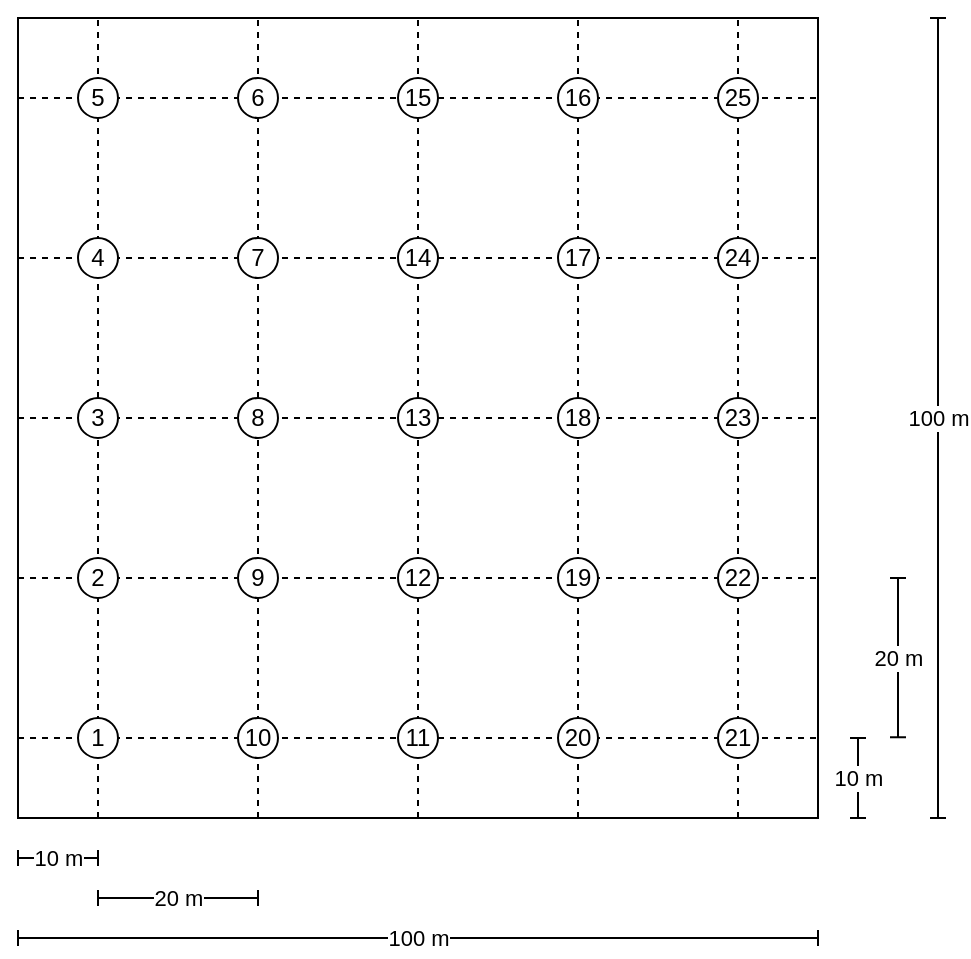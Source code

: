 <mxfile version="18.1.3" type="device"><diagram id="T_1aBwshoirYbNNYSe00" name="Page-1"><mxGraphModel dx="1106" dy="980" grid="1" gridSize="10" guides="1" tooltips="1" connect="1" arrows="1" fold="1" page="1" pageScale="1" pageWidth="827" pageHeight="1169" math="0" shadow="0"><root><mxCell id="0"/><mxCell id="1" parent="0"/><mxCell id="GnKshAR6Cyy1UtZE-zGQ-1" value="" style="whiteSpace=wrap;html=1;aspect=fixed;" vertex="1" parent="1"><mxGeometry x="120" y="320" width="400" height="400" as="geometry"/></mxCell><mxCell id="GnKshAR6Cyy1UtZE-zGQ-4" value="" style="endArrow=none;dashed=1;html=1;rounded=0;" edge="1" parent="1"><mxGeometry width="50" height="50" relative="1" as="geometry"><mxPoint x="160" y="720" as="sourcePoint"/><mxPoint x="160" y="320" as="targetPoint"/></mxGeometry></mxCell><mxCell id="GnKshAR6Cyy1UtZE-zGQ-5" value="" style="endArrow=none;dashed=1;html=1;rounded=0;" edge="1" parent="1"><mxGeometry width="50" height="50" relative="1" as="geometry"><mxPoint x="240" y="720" as="sourcePoint"/><mxPoint x="240" y="320" as="targetPoint"/></mxGeometry></mxCell><mxCell id="GnKshAR6Cyy1UtZE-zGQ-6" value="" style="endArrow=none;dashed=1;html=1;rounded=0;" edge="1" parent="1"><mxGeometry width="50" height="50" relative="1" as="geometry"><mxPoint x="320" y="720" as="sourcePoint"/><mxPoint x="320" y="320" as="targetPoint"/></mxGeometry></mxCell><mxCell id="GnKshAR6Cyy1UtZE-zGQ-7" value="" style="endArrow=none;dashed=1;html=1;rounded=0;" edge="1" parent="1"><mxGeometry width="50" height="50" relative="1" as="geometry"><mxPoint x="400" y="720" as="sourcePoint"/><mxPoint x="400" y="320" as="targetPoint"/></mxGeometry></mxCell><mxCell id="GnKshAR6Cyy1UtZE-zGQ-8" value="" style="endArrow=none;dashed=1;html=1;rounded=0;" edge="1" parent="1"><mxGeometry width="50" height="50" relative="1" as="geometry"><mxPoint x="120" y="600" as="sourcePoint"/><mxPoint x="520" y="600" as="targetPoint"/></mxGeometry></mxCell><mxCell id="GnKshAR6Cyy1UtZE-zGQ-9" value="" style="endArrow=none;dashed=1;html=1;rounded=0;" edge="1" parent="1"><mxGeometry width="50" height="50" relative="1" as="geometry"><mxPoint x="120" y="520" as="sourcePoint"/><mxPoint x="520" y="520" as="targetPoint"/></mxGeometry></mxCell><mxCell id="GnKshAR6Cyy1UtZE-zGQ-10" value="" style="endArrow=none;dashed=1;html=1;rounded=0;" edge="1" parent="1"><mxGeometry width="50" height="50" relative="1" as="geometry"><mxPoint x="120" y="440" as="sourcePoint"/><mxPoint x="520" y="440" as="targetPoint"/></mxGeometry></mxCell><mxCell id="GnKshAR6Cyy1UtZE-zGQ-11" value="" style="endArrow=none;dashed=1;html=1;rounded=0;" edge="1" parent="1"><mxGeometry width="50" height="50" relative="1" as="geometry"><mxPoint x="120" y="360" as="sourcePoint"/><mxPoint x="520" y="360" as="targetPoint"/></mxGeometry></mxCell><mxCell id="GnKshAR6Cyy1UtZE-zGQ-12" value="" style="endArrow=none;dashed=1;html=1;rounded=0;" edge="1" parent="1"><mxGeometry width="50" height="50" relative="1" as="geometry"><mxPoint x="120" y="680" as="sourcePoint"/><mxPoint x="520" y="680" as="targetPoint"/></mxGeometry></mxCell><mxCell id="GnKshAR6Cyy1UtZE-zGQ-13" value="" style="endArrow=none;dashed=1;html=1;rounded=0;" edge="1" parent="1"><mxGeometry width="50" height="50" relative="1" as="geometry"><mxPoint x="480" y="720" as="sourcePoint"/><mxPoint x="480" y="320" as="targetPoint"/></mxGeometry></mxCell><mxCell id="GnKshAR6Cyy1UtZE-zGQ-14" value="1" style="ellipse;whiteSpace=wrap;html=1;aspect=fixed;" vertex="1" parent="1"><mxGeometry x="150" y="670" width="20" height="20" as="geometry"/></mxCell><mxCell id="GnKshAR6Cyy1UtZE-zGQ-15" value="2" style="ellipse;whiteSpace=wrap;html=1;aspect=fixed;" vertex="1" parent="1"><mxGeometry x="150" y="590" width="20" height="20" as="geometry"/></mxCell><mxCell id="GnKshAR6Cyy1UtZE-zGQ-16" value="3" style="ellipse;whiteSpace=wrap;html=1;aspect=fixed;" vertex="1" parent="1"><mxGeometry x="150" y="510" width="20" height="20" as="geometry"/></mxCell><mxCell id="GnKshAR6Cyy1UtZE-zGQ-17" value="4" style="ellipse;whiteSpace=wrap;html=1;aspect=fixed;" vertex="1" parent="1"><mxGeometry x="150" y="430" width="20" height="20" as="geometry"/></mxCell><mxCell id="GnKshAR6Cyy1UtZE-zGQ-18" value="5" style="ellipse;whiteSpace=wrap;html=1;aspect=fixed;" vertex="1" parent="1"><mxGeometry x="150" y="350" width="20" height="20" as="geometry"/></mxCell><mxCell id="GnKshAR6Cyy1UtZE-zGQ-19" value="10" style="ellipse;whiteSpace=wrap;html=1;aspect=fixed;" vertex="1" parent="1"><mxGeometry x="230" y="670" width="20" height="20" as="geometry"/></mxCell><mxCell id="GnKshAR6Cyy1UtZE-zGQ-20" value="9" style="ellipse;whiteSpace=wrap;html=1;aspect=fixed;" vertex="1" parent="1"><mxGeometry x="230" y="590" width="20" height="20" as="geometry"/></mxCell><mxCell id="GnKshAR6Cyy1UtZE-zGQ-21" value="8" style="ellipse;whiteSpace=wrap;html=1;aspect=fixed;" vertex="1" parent="1"><mxGeometry x="230" y="510" width="20" height="20" as="geometry"/></mxCell><mxCell id="GnKshAR6Cyy1UtZE-zGQ-22" value="7" style="ellipse;whiteSpace=wrap;html=1;aspect=fixed;" vertex="1" parent="1"><mxGeometry x="230" y="430" width="20" height="20" as="geometry"/></mxCell><mxCell id="GnKshAR6Cyy1UtZE-zGQ-23" value="6" style="ellipse;whiteSpace=wrap;html=1;aspect=fixed;" vertex="1" parent="1"><mxGeometry x="230" y="350" width="20" height="20" as="geometry"/></mxCell><mxCell id="GnKshAR6Cyy1UtZE-zGQ-24" value="11" style="ellipse;whiteSpace=wrap;html=1;aspect=fixed;" vertex="1" parent="1"><mxGeometry x="310" y="670" width="20" height="20" as="geometry"/></mxCell><mxCell id="GnKshAR6Cyy1UtZE-zGQ-25" value="12" style="ellipse;whiteSpace=wrap;html=1;aspect=fixed;" vertex="1" parent="1"><mxGeometry x="310" y="590" width="20" height="20" as="geometry"/></mxCell><mxCell id="GnKshAR6Cyy1UtZE-zGQ-26" value="13" style="ellipse;whiteSpace=wrap;html=1;aspect=fixed;" vertex="1" parent="1"><mxGeometry x="310" y="510" width="20" height="20" as="geometry"/></mxCell><mxCell id="GnKshAR6Cyy1UtZE-zGQ-27" value="14" style="ellipse;whiteSpace=wrap;html=1;aspect=fixed;" vertex="1" parent="1"><mxGeometry x="310" y="430" width="20" height="20" as="geometry"/></mxCell><mxCell id="GnKshAR6Cyy1UtZE-zGQ-28" value="15" style="ellipse;whiteSpace=wrap;html=1;aspect=fixed;" vertex="1" parent="1"><mxGeometry x="310" y="350" width="20" height="20" as="geometry"/></mxCell><mxCell id="GnKshAR6Cyy1UtZE-zGQ-29" value="20" style="ellipse;whiteSpace=wrap;html=1;aspect=fixed;" vertex="1" parent="1"><mxGeometry x="390" y="670" width="20" height="20" as="geometry"/></mxCell><mxCell id="GnKshAR6Cyy1UtZE-zGQ-30" value="19" style="ellipse;whiteSpace=wrap;html=1;aspect=fixed;" vertex="1" parent="1"><mxGeometry x="390" y="590" width="20" height="20" as="geometry"/></mxCell><mxCell id="GnKshAR6Cyy1UtZE-zGQ-31" value="18" style="ellipse;whiteSpace=wrap;html=1;aspect=fixed;" vertex="1" parent="1"><mxGeometry x="390" y="510" width="20" height="20" as="geometry"/></mxCell><mxCell id="GnKshAR6Cyy1UtZE-zGQ-32" value="17" style="ellipse;whiteSpace=wrap;html=1;aspect=fixed;" vertex="1" parent="1"><mxGeometry x="390" y="430" width="20" height="20" as="geometry"/></mxCell><mxCell id="GnKshAR6Cyy1UtZE-zGQ-33" value="16" style="ellipse;whiteSpace=wrap;html=1;aspect=fixed;" vertex="1" parent="1"><mxGeometry x="390" y="350" width="20" height="20" as="geometry"/></mxCell><mxCell id="GnKshAR6Cyy1UtZE-zGQ-34" value="21" style="ellipse;whiteSpace=wrap;html=1;aspect=fixed;" vertex="1" parent="1"><mxGeometry x="470" y="670" width="20" height="20" as="geometry"/></mxCell><mxCell id="GnKshAR6Cyy1UtZE-zGQ-35" value="22" style="ellipse;whiteSpace=wrap;html=1;aspect=fixed;" vertex="1" parent="1"><mxGeometry x="470" y="590" width="20" height="20" as="geometry"/></mxCell><mxCell id="GnKshAR6Cyy1UtZE-zGQ-36" value="23" style="ellipse;whiteSpace=wrap;html=1;aspect=fixed;" vertex="1" parent="1"><mxGeometry x="470" y="510" width="20" height="20" as="geometry"/></mxCell><mxCell id="GnKshAR6Cyy1UtZE-zGQ-37" value="24" style="ellipse;whiteSpace=wrap;html=1;aspect=fixed;" vertex="1" parent="1"><mxGeometry x="470" y="430" width="20" height="20" as="geometry"/></mxCell><mxCell id="GnKshAR6Cyy1UtZE-zGQ-38" value="25" style="ellipse;whiteSpace=wrap;html=1;aspect=fixed;" vertex="1" parent="1"><mxGeometry x="470" y="350" width="20" height="20" as="geometry"/></mxCell><mxCell id="GnKshAR6Cyy1UtZE-zGQ-39" value="100 m" style="endArrow=baseDash;startArrow=baseDash;html=1;rounded=0;startFill=0;endFill=0;" edge="1" parent="1"><mxGeometry width="50" height="50" relative="1" as="geometry"><mxPoint x="120" y="780" as="sourcePoint"/><mxPoint x="520" y="780" as="targetPoint"/></mxGeometry></mxCell><mxCell id="GnKshAR6Cyy1UtZE-zGQ-40" value="100 m" style="endArrow=baseDash;startArrow=baseDash;html=1;rounded=0;startFill=0;endFill=0;" edge="1" parent="1"><mxGeometry width="50" height="50" relative="1" as="geometry"><mxPoint x="580" y="720" as="sourcePoint"/><mxPoint x="580" y="320" as="targetPoint"/><mxPoint as="offset"/></mxGeometry></mxCell><mxCell id="GnKshAR6Cyy1UtZE-zGQ-41" value="10 m" style="endArrow=baseDash;startArrow=baseDash;html=1;rounded=0;startFill=0;endFill=0;" edge="1" parent="1"><mxGeometry width="50" height="50" relative="1" as="geometry"><mxPoint x="120" y="740" as="sourcePoint"/><mxPoint x="160" y="740" as="targetPoint"/></mxGeometry></mxCell><mxCell id="GnKshAR6Cyy1UtZE-zGQ-42" value="20 m" style="endArrow=baseDash;startArrow=baseDash;html=1;rounded=0;startFill=0;endFill=0;" edge="1" parent="1"><mxGeometry width="50" height="50" relative="1" as="geometry"><mxPoint x="160" y="760" as="sourcePoint"/><mxPoint x="240" y="760" as="targetPoint"/></mxGeometry></mxCell><mxCell id="GnKshAR6Cyy1UtZE-zGQ-45" value="10 m" style="endArrow=baseDash;startArrow=baseDash;html=1;rounded=0;startFill=0;endFill=0;" edge="1" parent="1"><mxGeometry width="50" height="50" relative="1" as="geometry"><mxPoint x="540" y="720" as="sourcePoint"/><mxPoint x="540" y="680" as="targetPoint"/><mxPoint as="offset"/></mxGeometry></mxCell><mxCell id="GnKshAR6Cyy1UtZE-zGQ-46" value="20 m" style="endArrow=baseDash;startArrow=baseDash;html=1;rounded=0;startFill=0;endFill=0;" edge="1" parent="1"><mxGeometry x="-0.005" width="50" height="50" relative="1" as="geometry"><mxPoint x="560" y="679.63" as="sourcePoint"/><mxPoint x="560" y="600" as="targetPoint"/><mxPoint as="offset"/></mxGeometry></mxCell></root></mxGraphModel></diagram></mxfile>